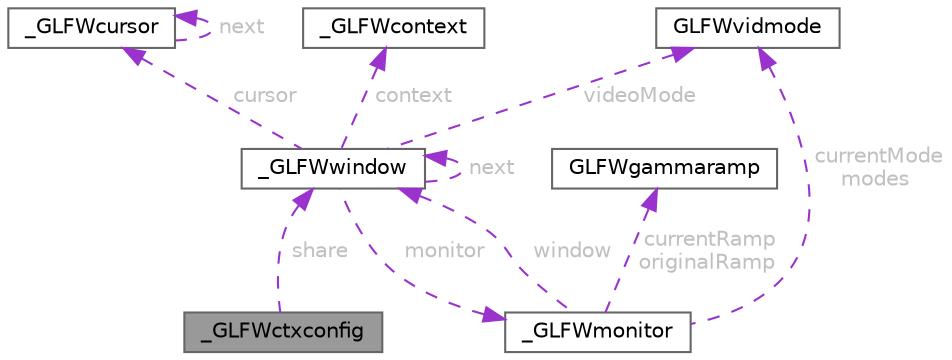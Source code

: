 digraph "_GLFWctxconfig"
{
 // LATEX_PDF_SIZE
  bgcolor="transparent";
  edge [fontname=Helvetica,fontsize=10,labelfontname=Helvetica,labelfontsize=10];
  node [fontname=Helvetica,fontsize=10,shape=box,height=0.2,width=0.4];
  Node1 [id="Node000001",label="_GLFWctxconfig",height=0.2,width=0.4,color="gray40", fillcolor="grey60", style="filled", fontcolor="black",tooltip=" "];
  Node2 -> Node1 [id="edge11_Node000001_Node000002",dir="back",color="darkorchid3",style="dashed",tooltip=" ",label=" share",fontcolor="grey" ];
  Node2 [id="Node000002",label="_GLFWwindow",height=0.2,width=0.4,color="gray40", fillcolor="white", style="filled",URL="$struct___g_l_f_wwindow.html",tooltip=" "];
  Node2 -> Node2 [id="edge12_Node000002_Node000002",dir="back",color="darkorchid3",style="dashed",tooltip=" ",label=" next",fontcolor="grey" ];
  Node3 -> Node2 [id="edge13_Node000002_Node000003",dir="back",color="darkorchid3",style="dashed",tooltip=" ",label=" videoMode",fontcolor="grey" ];
  Node3 [id="Node000003",label="GLFWvidmode",height=0.2,width=0.4,color="gray40", fillcolor="white", style="filled",URL="$struct_g_l_f_wvidmode.html",tooltip="Video mode type."];
  Node4 -> Node2 [id="edge14_Node000002_Node000004",dir="back",color="darkorchid3",style="dashed",tooltip=" ",label=" monitor",fontcolor="grey" ];
  Node4 [id="Node000004",label="_GLFWmonitor",height=0.2,width=0.4,color="gray40", fillcolor="white", style="filled",URL="$struct___g_l_f_wmonitor.html",tooltip=" "];
  Node2 -> Node4 [id="edge15_Node000004_Node000002",dir="back",color="darkorchid3",style="dashed",tooltip=" ",label=" window",fontcolor="grey" ];
  Node3 -> Node4 [id="edge16_Node000004_Node000003",dir="back",color="darkorchid3",style="dashed",tooltip=" ",label=" currentMode\nmodes",fontcolor="grey" ];
  Node5 -> Node4 [id="edge17_Node000004_Node000005",dir="back",color="darkorchid3",style="dashed",tooltip=" ",label=" currentRamp\noriginalRamp",fontcolor="grey" ];
  Node5 [id="Node000005",label="GLFWgammaramp",height=0.2,width=0.4,color="gray40", fillcolor="white", style="filled",URL="$struct_g_l_f_wgammaramp.html",tooltip="Gamma ramp."];
  Node6 -> Node2 [id="edge18_Node000002_Node000006",dir="back",color="darkorchid3",style="dashed",tooltip=" ",label=" cursor",fontcolor="grey" ];
  Node6 [id="Node000006",label="_GLFWcursor",height=0.2,width=0.4,color="gray40", fillcolor="white", style="filled",URL="$struct___g_l_f_wcursor.html",tooltip=" "];
  Node6 -> Node6 [id="edge19_Node000006_Node000006",dir="back",color="darkorchid3",style="dashed",tooltip=" ",label=" next",fontcolor="grey" ];
  Node7 -> Node2 [id="edge20_Node000002_Node000007",dir="back",color="darkorchid3",style="dashed",tooltip=" ",label=" context",fontcolor="grey" ];
  Node7 [id="Node000007",label="_GLFWcontext",height=0.2,width=0.4,color="gray40", fillcolor="white", style="filled",URL="$struct___g_l_f_wcontext.html",tooltip=" "];
}
